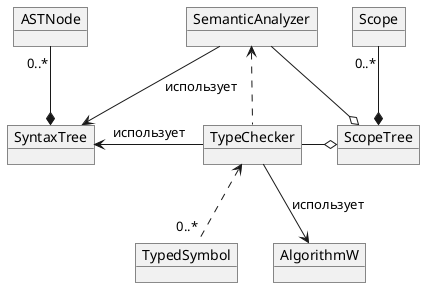@startuml
'https://plantuml.com/activity-diagram-beta

object ASTNode

object ScopeTree
object SyntaxTree
object Scope
object SemanticAnalyzer
object TypeChecker
object TypedSymbol

object AlgorithmW

ASTNode "0..*" --* SyntaxTree

Scope "0..*" --* ScopeTree

SemanticAnalyzer --o ScopeTree

SemanticAnalyzer <.. TypeChecker

SemanticAnalyzer --> SyntaxTree: использует

TypeChecker --> AlgorithmW: использует

TypeChecker <.. "0..*" TypedSymbol

TypeChecker -left-> SyntaxTree: использует

TypeChecker -right-o ScopeTree

@enduml
